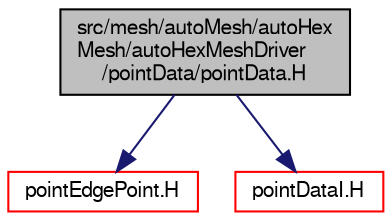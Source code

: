 digraph "src/mesh/autoMesh/autoHexMesh/autoHexMeshDriver/pointData/pointData.H"
{
  bgcolor="transparent";
  edge [fontname="FreeSans",fontsize="10",labelfontname="FreeSans",labelfontsize="10"];
  node [fontname="FreeSans",fontsize="10",shape=record];
  Node0 [label="src/mesh/autoMesh/autoHex\lMesh/autoHexMeshDriver\l/pointData/pointData.H",height=0.2,width=0.4,color="black", fillcolor="grey75", style="filled", fontcolor="black"];
  Node0 -> Node1 [color="midnightblue",fontsize="10",style="solid",fontname="FreeSans"];
  Node1 [label="pointEdgePoint.H",height=0.2,width=0.4,color="red",URL="$a07223.html"];
  Node0 -> Node224 [color="midnightblue",fontsize="10",style="solid",fontname="FreeSans"];
  Node224 [label="pointDataI.H",height=0.2,width=0.4,color="red",URL="$a06872.html"];
}
